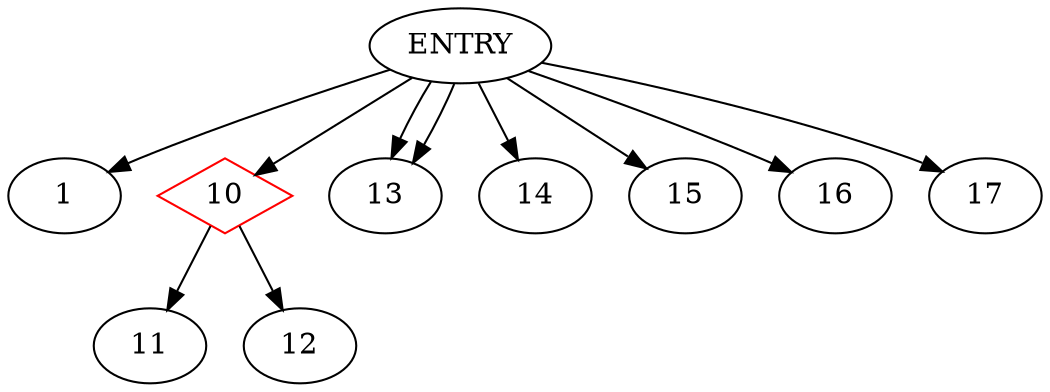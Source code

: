 digraph CDG {
ENTRY -> 1
10 [shape=diamond, color=red]
ENTRY -> 10
10-> 11
10-> 12
ENTRY -> 13
ENTRY -> 13
ENTRY -> 14
ENTRY -> 15
ENTRY -> 16
ENTRY -> 17
}

